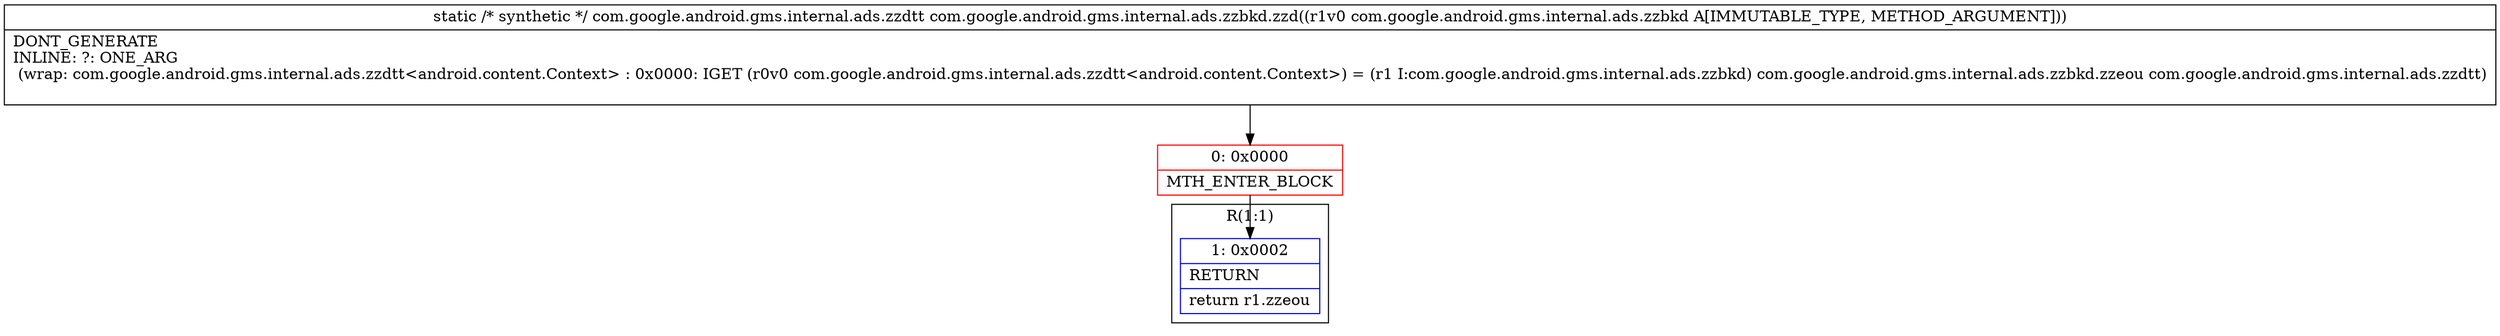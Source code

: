 digraph "CFG forcom.google.android.gms.internal.ads.zzbkd.zzd(Lcom\/google\/android\/gms\/internal\/ads\/zzbkd;)Lcom\/google\/android\/gms\/internal\/ads\/zzdtt;" {
subgraph cluster_Region_1112490139 {
label = "R(1:1)";
node [shape=record,color=blue];
Node_1 [shape=record,label="{1\:\ 0x0002|RETURN\l|return r1.zzeou\l}"];
}
Node_0 [shape=record,color=red,label="{0\:\ 0x0000|MTH_ENTER_BLOCK\l}"];
MethodNode[shape=record,label="{static \/* synthetic *\/ com.google.android.gms.internal.ads.zzdtt com.google.android.gms.internal.ads.zzbkd.zzd((r1v0 com.google.android.gms.internal.ads.zzbkd A[IMMUTABLE_TYPE, METHOD_ARGUMENT]))  | DONT_GENERATE\lINLINE: ?: ONE_ARG  \l  (wrap: com.google.android.gms.internal.ads.zzdtt\<android.content.Context\> : 0x0000: IGET  (r0v0 com.google.android.gms.internal.ads.zzdtt\<android.content.Context\>) = (r1 I:com.google.android.gms.internal.ads.zzbkd) com.google.android.gms.internal.ads.zzbkd.zzeou com.google.android.gms.internal.ads.zzdtt)\l\l}"];
MethodNode -> Node_0;
Node_0 -> Node_1;
}

